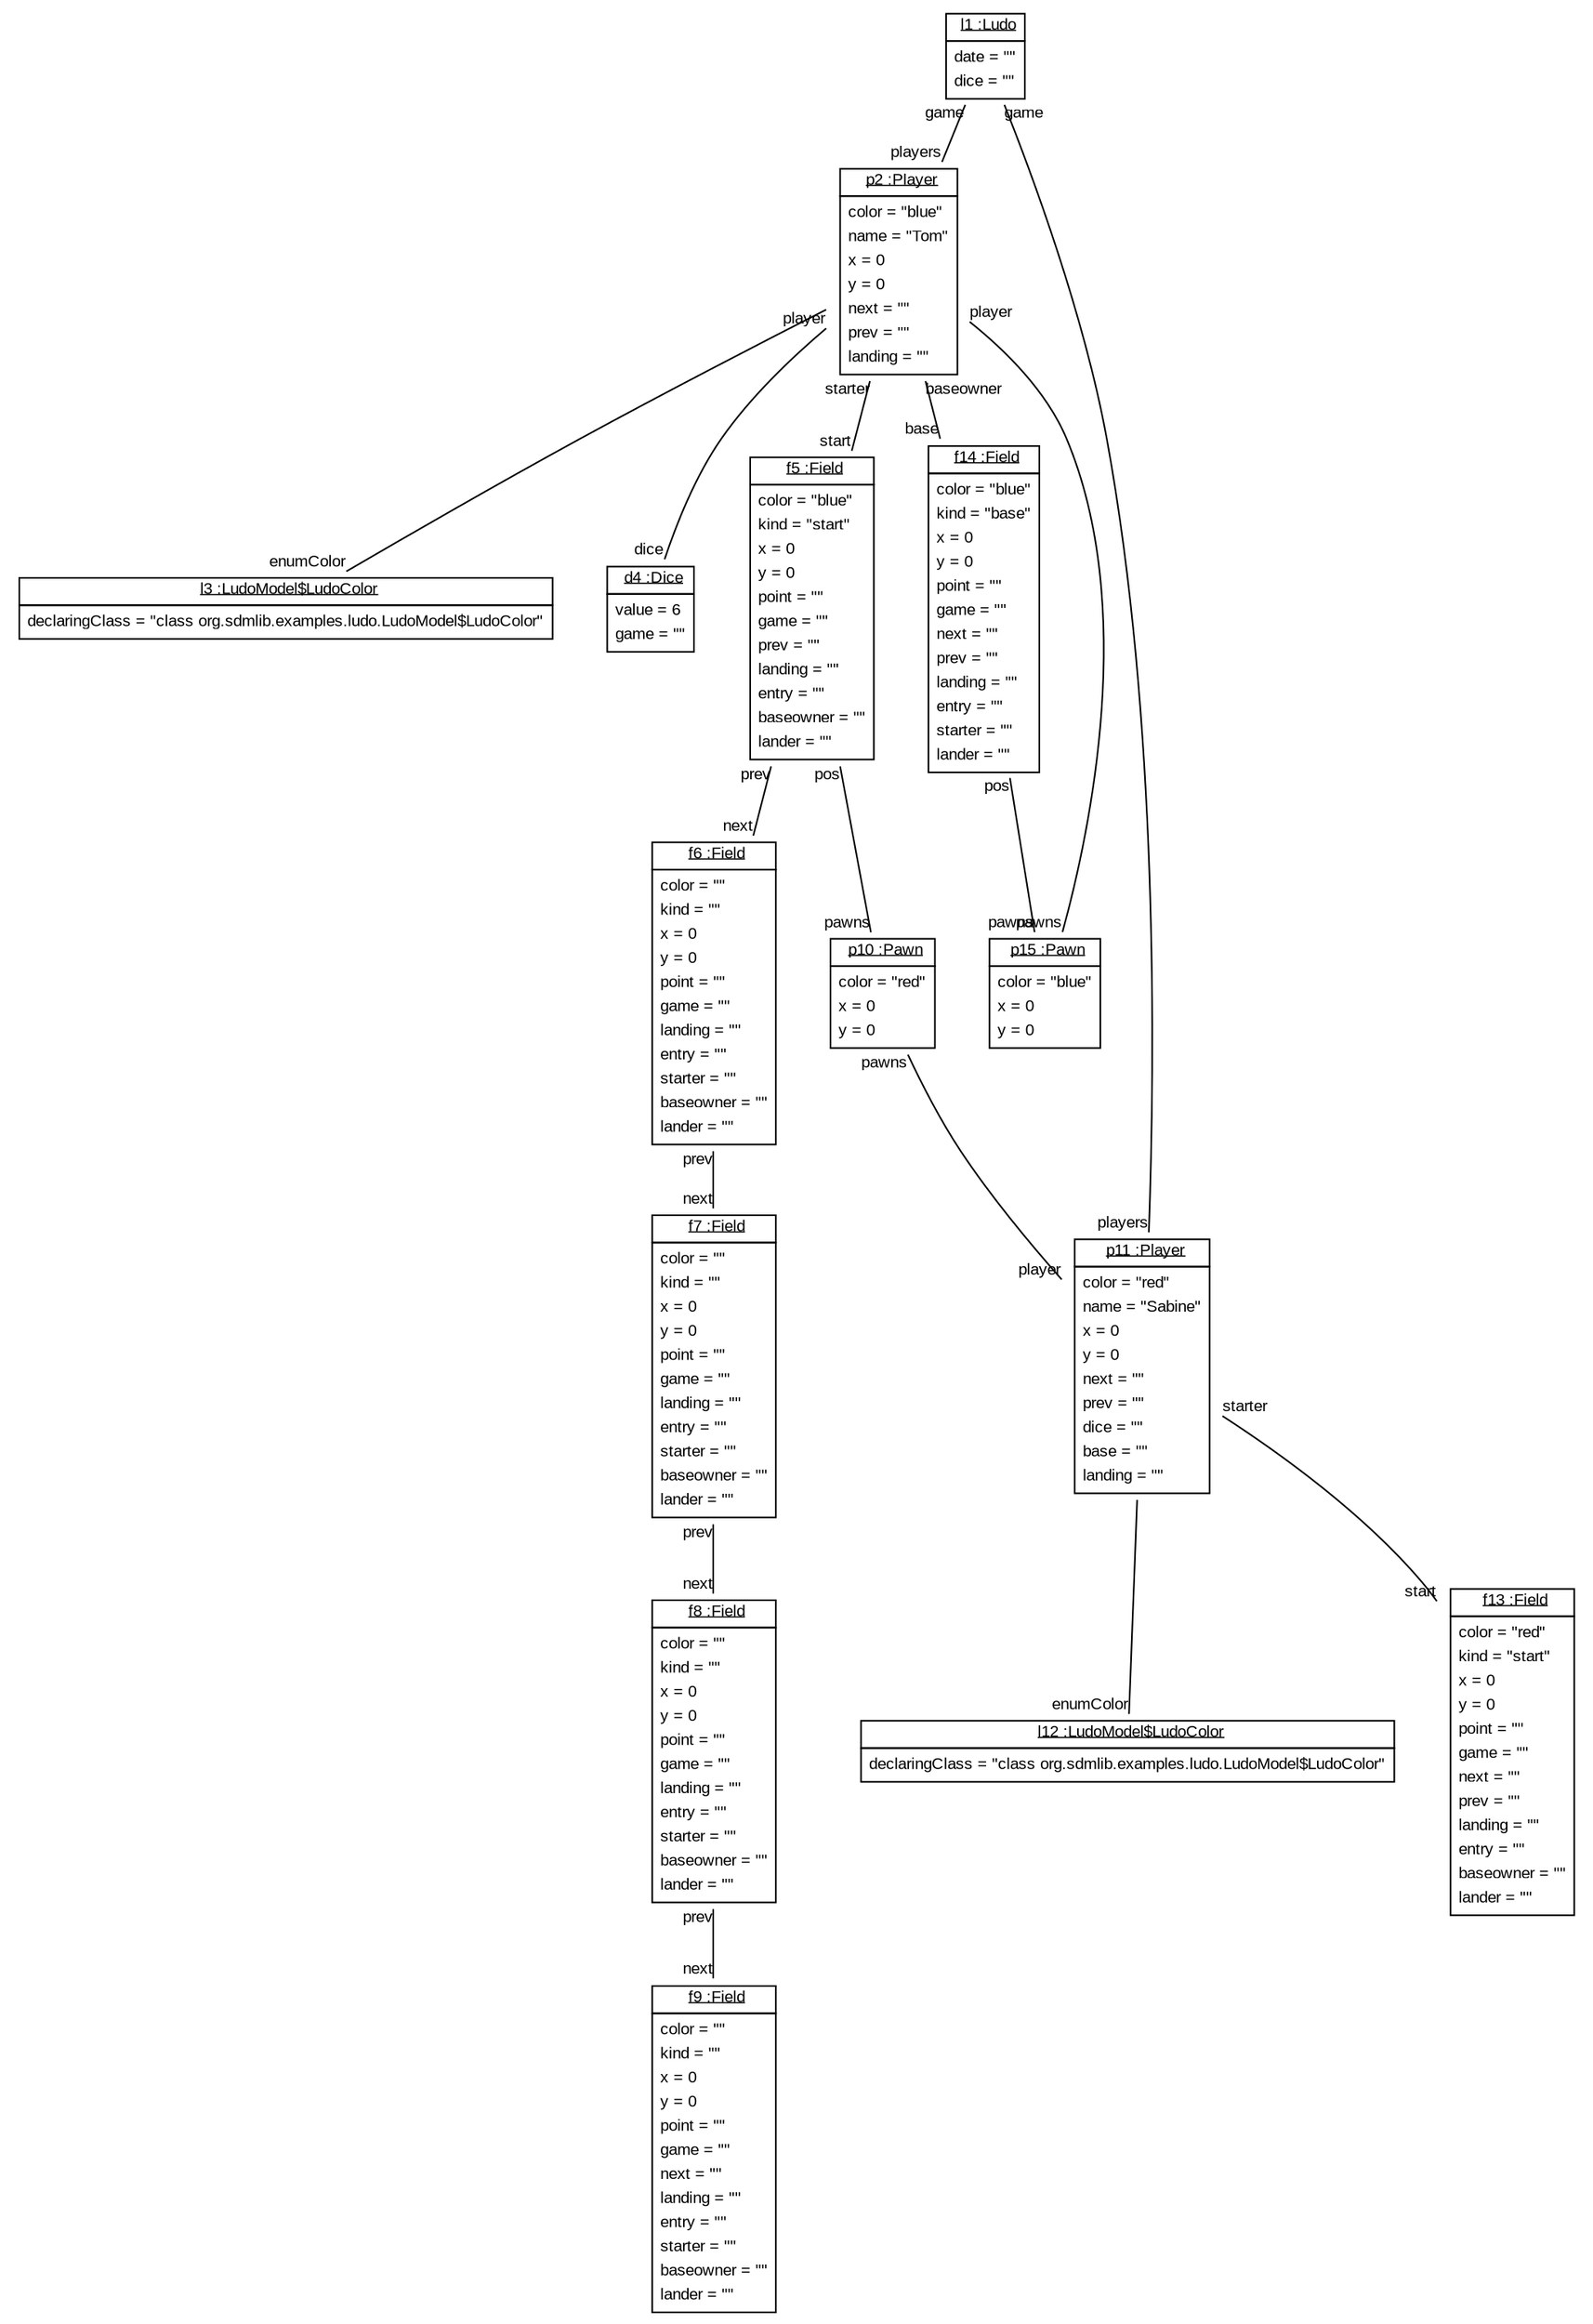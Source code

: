graph ObjectDiagram {
   node [shape = none, fontsize = 10, fontname = "Arial"];
   edge [fontsize = 10, fontname = "Arial"];
   compound=true;

l1 [label=<<table border='0' cellborder='1' cellspacing='0'> <tr> <td href="../examples/org/sdmlib/examples/ludo/Ludo.java"> <u>l1 :Ludo</u></td></tr><tr><td><table border='0' cellborder='0' cellspacing='0'><tr><td align='left'>date = ""</td></tr><tr><td align='left'>dice = ""</td></tr></table></td></tr></table>>];
p2 [label=<<table border='0' cellborder='1' cellspacing='0'> <tr> <td href="../examples/org/sdmlib/examples/ludo/Player.java"> <u>p2 :Player</u></td></tr><tr><td><table border='0' cellborder='0' cellspacing='0'><tr><td align='left'>color = "blue"</td></tr><tr><td align='left'>name = "Tom"</td></tr><tr><td align='left'>x = 0</td></tr><tr><td align='left'>y = 0</td></tr><tr><td align='left'>next = ""</td></tr><tr><td align='left'>prev = ""</td></tr><tr><td align='left'>landing = ""</td></tr></table></td></tr></table>>];
l3 [label=<<table border='0' cellborder='1' cellspacing='0'> <tr> <td href="../examples/org/sdmlib/examples/ludo/LudoModel.java"> <u>l3 :LudoModel$LudoColor</u></td></tr><tr><td><table border='0' cellborder='0' cellspacing='0'><tr><td align='left'>declaringClass = "class org.sdmlib.examples.ludo.LudoModel$LudoColor"</td></tr></table></td></tr></table>>];
d4 [label=<<table border='0' cellborder='1' cellspacing='0'> <tr> <td href="../examples/org/sdmlib/examples/ludo/Dice.java"> <u>d4 :Dice</u></td></tr><tr><td><table border='0' cellborder='0' cellspacing='0'><tr><td align='left'>value = 6</td></tr><tr><td align='left'>game = ""</td></tr></table></td></tr></table>>];
f5 [label=<<table border='0' cellborder='1' cellspacing='0'> <tr> <td href="../examples/org/sdmlib/examples/ludo/Field.java"> <u>f5 :Field</u></td></tr><tr><td><table border='0' cellborder='0' cellspacing='0'><tr><td align='left'>color = "blue"</td></tr><tr><td align='left'>kind = "start"</td></tr><tr><td align='left'>x = 0</td></tr><tr><td align='left'>y = 0</td></tr><tr><td align='left'>point = ""</td></tr><tr><td align='left'>game = ""</td></tr><tr><td align='left'>prev = ""</td></tr><tr><td align='left'>landing = ""</td></tr><tr><td align='left'>entry = ""</td></tr><tr><td align='left'>baseowner = ""</td></tr><tr><td align='left'>lander = ""</td></tr></table></td></tr></table>>];
f6 [label=<<table border='0' cellborder='1' cellspacing='0'> <tr> <td href="../examples/org/sdmlib/examples/ludo/Field.java"> <u>f6 :Field</u></td></tr><tr><td><table border='0' cellborder='0' cellspacing='0'><tr><td align='left'>color = ""</td></tr><tr><td align='left'>kind = ""</td></tr><tr><td align='left'>x = 0</td></tr><tr><td align='left'>y = 0</td></tr><tr><td align='left'>point = ""</td></tr><tr><td align='left'>game = ""</td></tr><tr><td align='left'>landing = ""</td></tr><tr><td align='left'>entry = ""</td></tr><tr><td align='left'>starter = ""</td></tr><tr><td align='left'>baseowner = ""</td></tr><tr><td align='left'>lander = ""</td></tr></table></td></tr></table>>];
f7 [label=<<table border='0' cellborder='1' cellspacing='0'> <tr> <td href="../examples/org/sdmlib/examples/ludo/Field.java"> <u>f7 :Field</u></td></tr><tr><td><table border='0' cellborder='0' cellspacing='0'><tr><td align='left'>color = ""</td></tr><tr><td align='left'>kind = ""</td></tr><tr><td align='left'>x = 0</td></tr><tr><td align='left'>y = 0</td></tr><tr><td align='left'>point = ""</td></tr><tr><td align='left'>game = ""</td></tr><tr><td align='left'>landing = ""</td></tr><tr><td align='left'>entry = ""</td></tr><tr><td align='left'>starter = ""</td></tr><tr><td align='left'>baseowner = ""</td></tr><tr><td align='left'>lander = ""</td></tr></table></td></tr></table>>];
f8 [label=<<table border='0' cellborder='1' cellspacing='0'> <tr> <td href="../examples/org/sdmlib/examples/ludo/Field.java"> <u>f8 :Field</u></td></tr><tr><td><table border='0' cellborder='0' cellspacing='0'><tr><td align='left'>color = ""</td></tr><tr><td align='left'>kind = ""</td></tr><tr><td align='left'>x = 0</td></tr><tr><td align='left'>y = 0</td></tr><tr><td align='left'>point = ""</td></tr><tr><td align='left'>game = ""</td></tr><tr><td align='left'>landing = ""</td></tr><tr><td align='left'>entry = ""</td></tr><tr><td align='left'>starter = ""</td></tr><tr><td align='left'>baseowner = ""</td></tr><tr><td align='left'>lander = ""</td></tr></table></td></tr></table>>];
f9 [label=<<table border='0' cellborder='1' cellspacing='0'> <tr> <td href="../examples/org/sdmlib/examples/ludo/Field.java"> <u>f9 :Field</u></td></tr><tr><td><table border='0' cellborder='0' cellspacing='0'><tr><td align='left'>color = ""</td></tr><tr><td align='left'>kind = ""</td></tr><tr><td align='left'>x = 0</td></tr><tr><td align='left'>y = 0</td></tr><tr><td align='left'>point = ""</td></tr><tr><td align='left'>game = ""</td></tr><tr><td align='left'>next = ""</td></tr><tr><td align='left'>landing = ""</td></tr><tr><td align='left'>entry = ""</td></tr><tr><td align='left'>starter = ""</td></tr><tr><td align='left'>baseowner = ""</td></tr><tr><td align='left'>lander = ""</td></tr></table></td></tr></table>>];
p10 [label=<<table border='0' cellborder='1' cellspacing='0'> <tr> <td href="../examples/org/sdmlib/examples/ludo/Pawn.java"> <u>p10 :Pawn</u></td></tr><tr><td><table border='0' cellborder='0' cellspacing='0'><tr><td align='left'>color = "red"</td></tr><tr><td align='left'>x = 0</td></tr><tr><td align='left'>y = 0</td></tr></table></td></tr></table>>];
p11 [label=<<table border='0' cellborder='1' cellspacing='0'> <tr> <td href="../examples/org/sdmlib/examples/ludo/Player.java"> <u>p11 :Player</u></td></tr><tr><td><table border='0' cellborder='0' cellspacing='0'><tr><td align='left'>color = "red"</td></tr><tr><td align='left'>name = "Sabine"</td></tr><tr><td align='left'>x = 0</td></tr><tr><td align='left'>y = 0</td></tr><tr><td align='left'>next = ""</td></tr><tr><td align='left'>prev = ""</td></tr><tr><td align='left'>dice = ""</td></tr><tr><td align='left'>base = ""</td></tr><tr><td align='left'>landing = ""</td></tr></table></td></tr></table>>];
l12 [label=<<table border='0' cellborder='1' cellspacing='0'> <tr> <td href="../examples/org/sdmlib/examples/ludo/LudoModel.java"> <u>l12 :LudoModel$LudoColor</u></td></tr><tr><td><table border='0' cellborder='0' cellspacing='0'><tr><td align='left'>declaringClass = "class org.sdmlib.examples.ludo.LudoModel$LudoColor"</td></tr></table></td></tr></table>>];
f13 [label=<<table border='0' cellborder='1' cellspacing='0'> <tr> <td href="../examples/org/sdmlib/examples/ludo/Field.java"> <u>f13 :Field</u></td></tr><tr><td><table border='0' cellborder='0' cellspacing='0'><tr><td align='left'>color = "red"</td></tr><tr><td align='left'>kind = "start"</td></tr><tr><td align='left'>x = 0</td></tr><tr><td align='left'>y = 0</td></tr><tr><td align='left'>point = ""</td></tr><tr><td align='left'>game = ""</td></tr><tr><td align='left'>next = ""</td></tr><tr><td align='left'>prev = ""</td></tr><tr><td align='left'>landing = ""</td></tr><tr><td align='left'>entry = ""</td></tr><tr><td align='left'>baseowner = ""</td></tr><tr><td align='left'>lander = ""</td></tr></table></td></tr></table>>];
f14 [label=<<table border='0' cellborder='1' cellspacing='0'> <tr> <td href="../examples/org/sdmlib/examples/ludo/Field.java"> <u>f14 :Field</u></td></tr><tr><td><table border='0' cellborder='0' cellspacing='0'><tr><td align='left'>color = "blue"</td></tr><tr><td align='left'>kind = "base"</td></tr><tr><td align='left'>x = 0</td></tr><tr><td align='left'>y = 0</td></tr><tr><td align='left'>point = ""</td></tr><tr><td align='left'>game = ""</td></tr><tr><td align='left'>next = ""</td></tr><tr><td align='left'>prev = ""</td></tr><tr><td align='left'>landing = ""</td></tr><tr><td align='left'>entry = ""</td></tr><tr><td align='left'>starter = ""</td></tr><tr><td align='left'>lander = ""</td></tr></table></td></tr></table>>];
p15 [label=<<table border='0' cellborder='1' cellspacing='0'> <tr> <td href="../examples/org/sdmlib/examples/ludo/Pawn.java"> <u>p15 :Pawn</u></td></tr><tr><td><table border='0' cellborder='0' cellspacing='0'><tr><td align='left'>color = "blue"</td></tr><tr><td align='left'>x = 0</td></tr><tr><td align='left'>y = 0</td></tr></table></td></tr></table>>];

l1 -- p2 [headlabel = "players" taillabel = "game"];
l1 -- p11 [headlabel = "players" taillabel = "game"];
p2 -- l3 [headlabel = "enumColor" taillabel = ""];
p2 -- d4 [headlabel = "dice" taillabel = "player"];
p2 -- f5 [headlabel = "start" taillabel = "starter"];
p2 -- f14 [headlabel = "base" taillabel = "baseowner"];
p2 -- p15 [headlabel = "pawns" taillabel = "player"];
f5 -- f6 [headlabel = "next" taillabel = "prev"];
f5 -- p10 [headlabel = "pawns" taillabel = "pos"];
f6 -- f7 [headlabel = "next" taillabel = "prev"];
f7 -- f8 [headlabel = "next" taillabel = "prev"];
f8 -- f9 [headlabel = "next" taillabel = "prev"];
p10 -- p11 [headlabel = "player" taillabel = "pawns"];
p11 -- l12 [headlabel = "enumColor" taillabel = ""];
p11 -- f13 [headlabel = "start" taillabel = "starter"];
f14 -- p15 [headlabel = "pawns" taillabel = "pos"];
}
